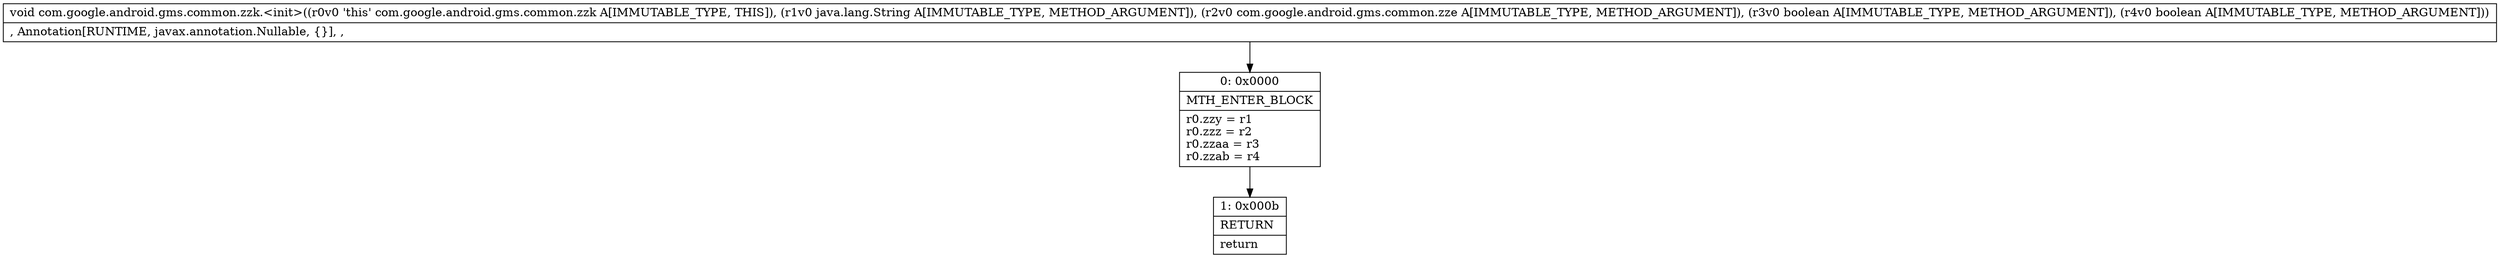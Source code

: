 digraph "CFG forcom.google.android.gms.common.zzk.\<init\>(Ljava\/lang\/String;Lcom\/google\/android\/gms\/common\/zze;ZZ)V" {
Node_0 [shape=record,label="{0\:\ 0x0000|MTH_ENTER_BLOCK\l|r0.zzy = r1\lr0.zzz = r2\lr0.zzaa = r3\lr0.zzab = r4\l}"];
Node_1 [shape=record,label="{1\:\ 0x000b|RETURN\l|return\l}"];
MethodNode[shape=record,label="{void com.google.android.gms.common.zzk.\<init\>((r0v0 'this' com.google.android.gms.common.zzk A[IMMUTABLE_TYPE, THIS]), (r1v0 java.lang.String A[IMMUTABLE_TYPE, METHOD_ARGUMENT]), (r2v0 com.google.android.gms.common.zze A[IMMUTABLE_TYPE, METHOD_ARGUMENT]), (r3v0 boolean A[IMMUTABLE_TYPE, METHOD_ARGUMENT]), (r4v0 boolean A[IMMUTABLE_TYPE, METHOD_ARGUMENT]))  | , Annotation[RUNTIME, javax.annotation.Nullable, \{\}], , \l}"];
MethodNode -> Node_0;
Node_0 -> Node_1;
}


